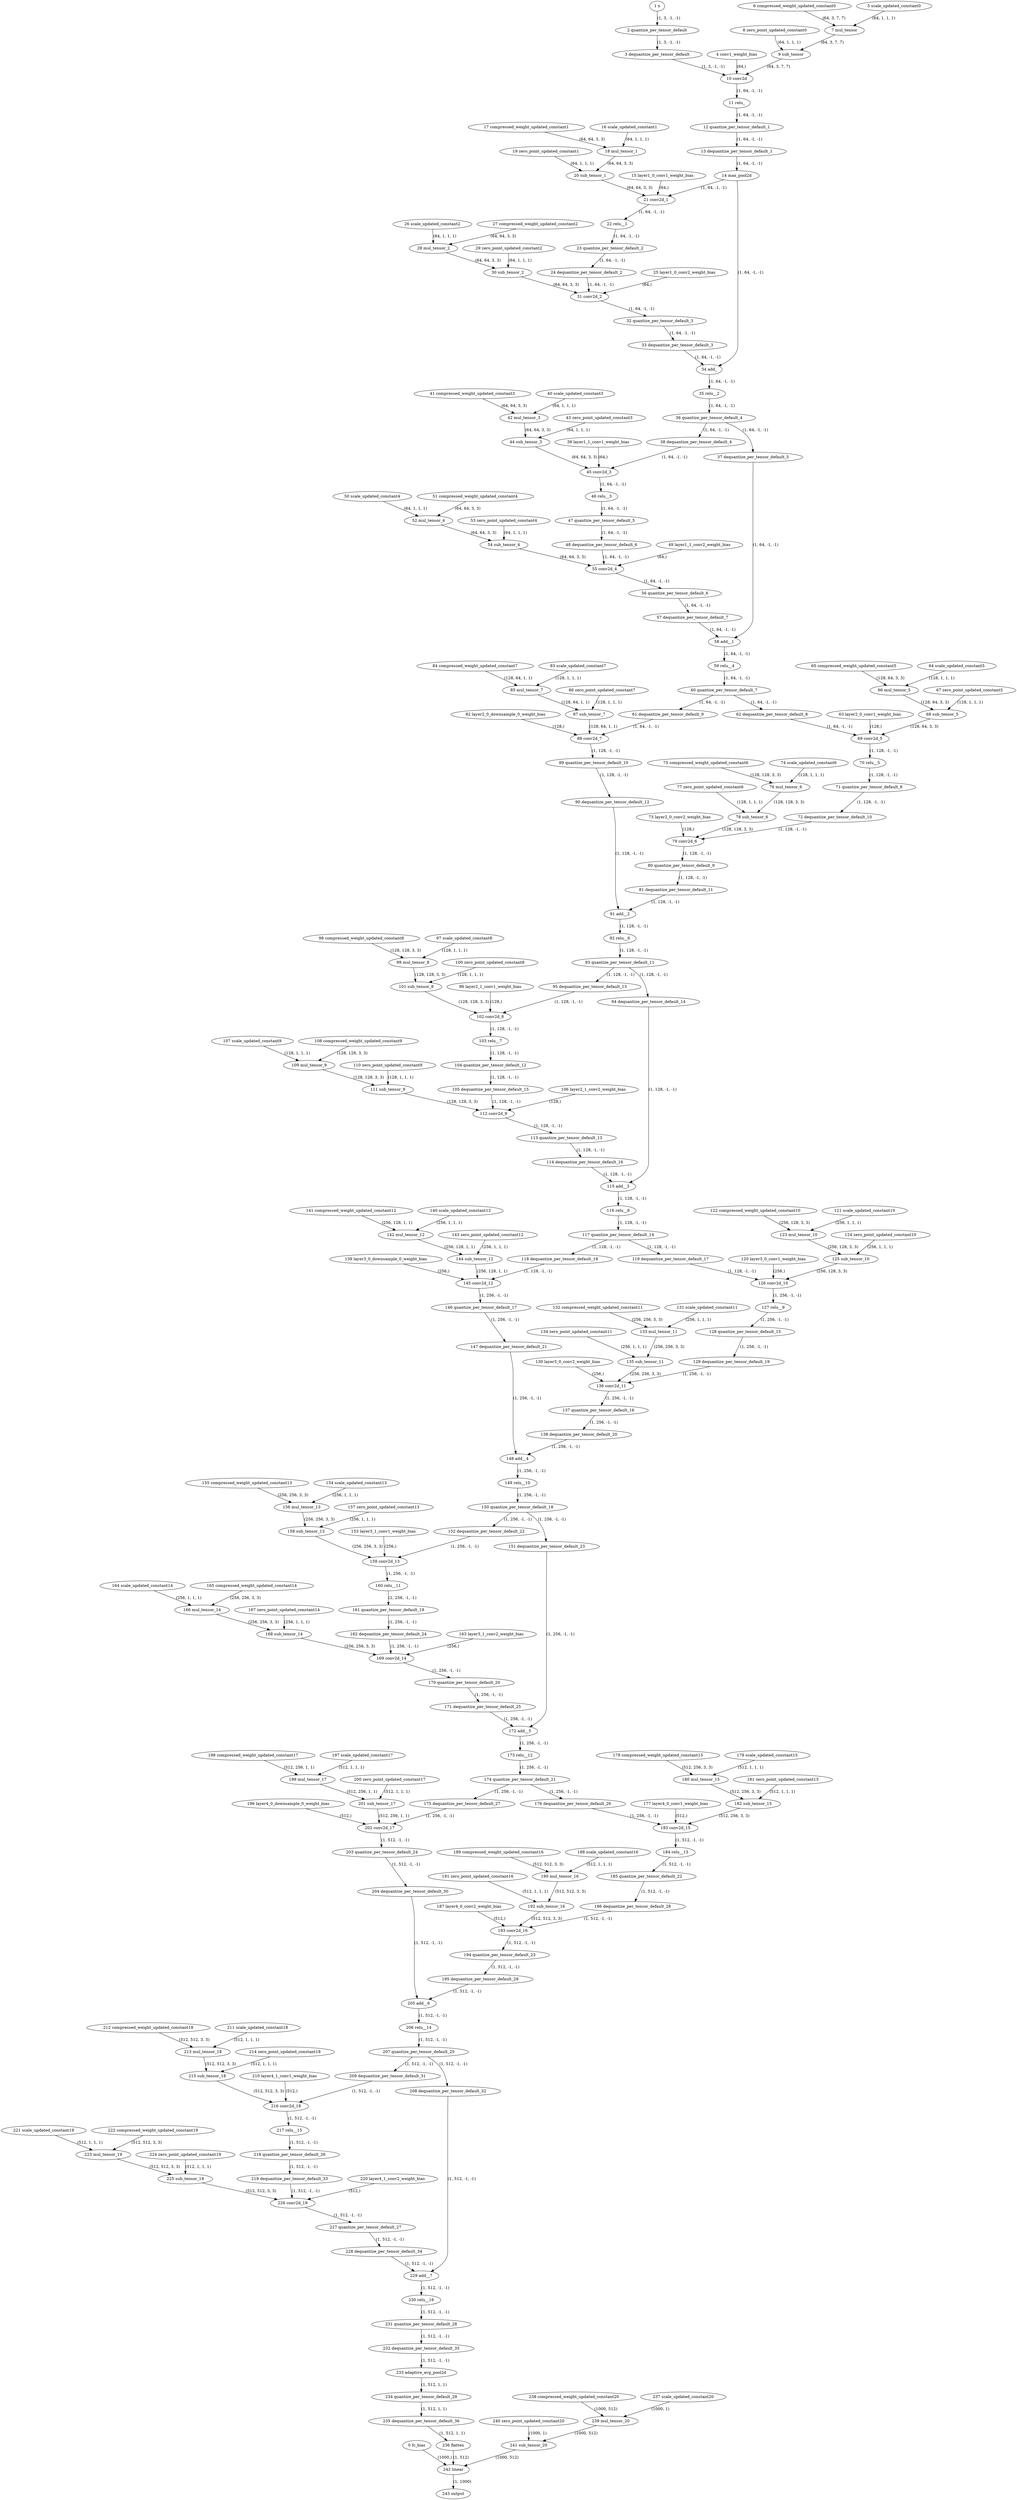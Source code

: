 strict digraph  {
"0 fc_bias" [id=0, type=get_attr];
"1 x" [id=1, type=input];
"2 quantize_per_tensor_default" [id=2, type=quantize_per_tensor];
"3 dequantize_per_tensor_default" [id=3, type=dequantize_per_tensor];
"4 conv1_weight_bias" [id=4, type=get_attr];
"5 scale_updated_constant0" [id=5, type=get_attr];
"6 compressed_weight_updated_constant0" [id=6, type=get_attr];
"7 mul_tensor" [id=7, type=mul];
"8 zero_point_updated_constant0" [id=8, type=get_attr];
"9 sub_tensor" [id=9, type=sub];
"10 conv2d" [id=10, type=conv2d];
"11 relu_" [id=11, type=relu_];
"12 quantize_per_tensor_default_1" [id=12, type=quantize_per_tensor];
"13 dequantize_per_tensor_default_1" [id=13, type=dequantize_per_tensor];
"14 max_pool2d" [id=14, type=max_pool2d];
"15 layer1_0_conv1_weight_bias" [id=15, type=get_attr];
"16 scale_updated_constant1" [id=16, type=get_attr];
"17 compressed_weight_updated_constant1" [id=17, type=get_attr];
"18 mul_tensor_1" [id=18, type=mul];
"19 zero_point_updated_constant1" [id=19, type=get_attr];
"20 sub_tensor_1" [id=20, type=sub];
"21 conv2d_1" [id=21, type=conv2d];
"22 relu__1" [id=22, type=relu_];
"23 quantize_per_tensor_default_2" [id=23, type=quantize_per_tensor];
"24 dequantize_per_tensor_default_2" [id=24, type=dequantize_per_tensor];
"25 layer1_0_conv2_weight_bias" [id=25, type=get_attr];
"26 scale_updated_constant2" [id=26, type=get_attr];
"27 compressed_weight_updated_constant2" [id=27, type=get_attr];
"28 mul_tensor_2" [id=28, type=mul];
"29 zero_point_updated_constant2" [id=29, type=get_attr];
"30 sub_tensor_2" [id=30, type=sub];
"31 conv2d_2" [id=31, type=conv2d];
"32 quantize_per_tensor_default_3" [id=32, type=quantize_per_tensor];
"33 dequantize_per_tensor_default_3" [id=33, type=dequantize_per_tensor];
"34 add_" [id=34, type=add_];
"35 relu__2" [id=35, type=relu_];
"36 quantize_per_tensor_default_4" [id=36, type=quantize_per_tensor];
"37 dequantize_per_tensor_default_5" [id=37, type=dequantize_per_tensor];
"38 dequantize_per_tensor_default_4" [id=38, type=dequantize_per_tensor];
"39 layer1_1_conv1_weight_bias" [id=39, type=get_attr];
"40 scale_updated_constant3" [id=40, type=get_attr];
"41 compressed_weight_updated_constant3" [id=41, type=get_attr];
"42 mul_tensor_3" [id=42, type=mul];
"43 zero_point_updated_constant3" [id=43, type=get_attr];
"44 sub_tensor_3" [id=44, type=sub];
"45 conv2d_3" [id=45, type=conv2d];
"46 relu__3" [id=46, type=relu_];
"47 quantize_per_tensor_default_5" [id=47, type=quantize_per_tensor];
"48 dequantize_per_tensor_default_6" [id=48, type=dequantize_per_tensor];
"49 layer1_1_conv2_weight_bias" [id=49, type=get_attr];
"50 scale_updated_constant4" [id=50, type=get_attr];
"51 compressed_weight_updated_constant4" [id=51, type=get_attr];
"52 mul_tensor_4" [id=52, type=mul];
"53 zero_point_updated_constant4" [id=53, type=get_attr];
"54 sub_tensor_4" [id=54, type=sub];
"55 conv2d_4" [id=55, type=conv2d];
"56 quantize_per_tensor_default_6" [id=56, type=quantize_per_tensor];
"57 dequantize_per_tensor_default_7" [id=57, type=dequantize_per_tensor];
"58 add__1" [id=58, type=add_];
"59 relu__4" [id=59, type=relu_];
"60 quantize_per_tensor_default_7" [id=60, type=quantize_per_tensor];
"61 dequantize_per_tensor_default_9" [id=61, type=dequantize_per_tensor];
"62 dequantize_per_tensor_default_8" [id=62, type=dequantize_per_tensor];
"63 layer2_0_conv1_weight_bias" [id=63, type=get_attr];
"64 scale_updated_constant5" [id=64, type=get_attr];
"65 compressed_weight_updated_constant5" [id=65, type=get_attr];
"66 mul_tensor_5" [id=66, type=mul];
"67 zero_point_updated_constant5" [id=67, type=get_attr];
"68 sub_tensor_5" [id=68, type=sub];
"69 conv2d_5" [id=69, type=conv2d];
"70 relu__5" [id=70, type=relu_];
"71 quantize_per_tensor_default_8" [id=71, type=quantize_per_tensor];
"72 dequantize_per_tensor_default_10" [id=72, type=dequantize_per_tensor];
"73 layer2_0_conv2_weight_bias" [id=73, type=get_attr];
"74 scale_updated_constant6" [id=74, type=get_attr];
"75 compressed_weight_updated_constant6" [id=75, type=get_attr];
"76 mul_tensor_6" [id=76, type=mul];
"77 zero_point_updated_constant6" [id=77, type=get_attr];
"78 sub_tensor_6" [id=78, type=sub];
"79 conv2d_6" [id=79, type=conv2d];
"80 quantize_per_tensor_default_9" [id=80, type=quantize_per_tensor];
"81 dequantize_per_tensor_default_11" [id=81, type=dequantize_per_tensor];
"82 layer2_0_downsample_0_weight_bias" [id=82, type=get_attr];
"83 scale_updated_constant7" [id=83, type=get_attr];
"84 compressed_weight_updated_constant7" [id=84, type=get_attr];
"85 mul_tensor_7" [id=85, type=mul];
"86 zero_point_updated_constant7" [id=86, type=get_attr];
"87 sub_tensor_7" [id=87, type=sub];
"88 conv2d_7" [id=88, type=conv2d];
"89 quantize_per_tensor_default_10" [id=89, type=quantize_per_tensor];
"90 dequantize_per_tensor_default_12" [id=90, type=dequantize_per_tensor];
"91 add__2" [id=91, type=add_];
"92 relu__6" [id=92, type=relu_];
"93 quantize_per_tensor_default_11" [id=93, type=quantize_per_tensor];
"94 dequantize_per_tensor_default_14" [id=94, type=dequantize_per_tensor];
"95 dequantize_per_tensor_default_13" [id=95, type=dequantize_per_tensor];
"96 layer2_1_conv1_weight_bias" [id=96, type=get_attr];
"97 scale_updated_constant8" [id=97, type=get_attr];
"98 compressed_weight_updated_constant8" [id=98, type=get_attr];
"99 mul_tensor_8" [id=99, type=mul];
"100 zero_point_updated_constant8" [id=100, type=get_attr];
"101 sub_tensor_8" [id=101, type=sub];
"102 conv2d_8" [id=102, type=conv2d];
"103 relu__7" [id=103, type=relu_];
"104 quantize_per_tensor_default_12" [id=104, type=quantize_per_tensor];
"105 dequantize_per_tensor_default_15" [id=105, type=dequantize_per_tensor];
"106 layer2_1_conv2_weight_bias" [id=106, type=get_attr];
"107 scale_updated_constant9" [id=107, type=get_attr];
"108 compressed_weight_updated_constant9" [id=108, type=get_attr];
"109 mul_tensor_9" [id=109, type=mul];
"110 zero_point_updated_constant9" [id=110, type=get_attr];
"111 sub_tensor_9" [id=111, type=sub];
"112 conv2d_9" [id=112, type=conv2d];
"113 quantize_per_tensor_default_13" [id=113, type=quantize_per_tensor];
"114 dequantize_per_tensor_default_16" [id=114, type=dequantize_per_tensor];
"115 add__3" [id=115, type=add_];
"116 relu__8" [id=116, type=relu_];
"117 quantize_per_tensor_default_14" [id=117, type=quantize_per_tensor];
"118 dequantize_per_tensor_default_18" [id=118, type=dequantize_per_tensor];
"119 dequantize_per_tensor_default_17" [id=119, type=dequantize_per_tensor];
"120 layer3_0_conv1_weight_bias" [id=120, type=get_attr];
"121 scale_updated_constant10" [id=121, type=get_attr];
"122 compressed_weight_updated_constant10" [id=122, type=get_attr];
"123 mul_tensor_10" [id=123, type=mul];
"124 zero_point_updated_constant10" [id=124, type=get_attr];
"125 sub_tensor_10" [id=125, type=sub];
"126 conv2d_10" [id=126, type=conv2d];
"127 relu__9" [id=127, type=relu_];
"128 quantize_per_tensor_default_15" [id=128, type=quantize_per_tensor];
"129 dequantize_per_tensor_default_19" [id=129, type=dequantize_per_tensor];
"130 layer3_0_conv2_weight_bias" [id=130, type=get_attr];
"131 scale_updated_constant11" [id=131, type=get_attr];
"132 compressed_weight_updated_constant11" [id=132, type=get_attr];
"133 mul_tensor_11" [id=133, type=mul];
"134 zero_point_updated_constant11" [id=134, type=get_attr];
"135 sub_tensor_11" [id=135, type=sub];
"136 conv2d_11" [id=136, type=conv2d];
"137 quantize_per_tensor_default_16" [id=137, type=quantize_per_tensor];
"138 dequantize_per_tensor_default_20" [id=138, type=dequantize_per_tensor];
"139 layer3_0_downsample_0_weight_bias" [id=139, type=get_attr];
"140 scale_updated_constant12" [id=140, type=get_attr];
"141 compressed_weight_updated_constant12" [id=141, type=get_attr];
"142 mul_tensor_12" [id=142, type=mul];
"143 zero_point_updated_constant12" [id=143, type=get_attr];
"144 sub_tensor_12" [id=144, type=sub];
"145 conv2d_12" [id=145, type=conv2d];
"146 quantize_per_tensor_default_17" [id=146, type=quantize_per_tensor];
"147 dequantize_per_tensor_default_21" [id=147, type=dequantize_per_tensor];
"148 add__4" [id=148, type=add_];
"149 relu__10" [id=149, type=relu_];
"150 quantize_per_tensor_default_18" [id=150, type=quantize_per_tensor];
"151 dequantize_per_tensor_default_23" [id=151, type=dequantize_per_tensor];
"152 dequantize_per_tensor_default_22" [id=152, type=dequantize_per_tensor];
"153 layer3_1_conv1_weight_bias" [id=153, type=get_attr];
"154 scale_updated_constant13" [id=154, type=get_attr];
"155 compressed_weight_updated_constant13" [id=155, type=get_attr];
"156 mul_tensor_13" [id=156, type=mul];
"157 zero_point_updated_constant13" [id=157, type=get_attr];
"158 sub_tensor_13" [id=158, type=sub];
"159 conv2d_13" [id=159, type=conv2d];
"160 relu__11" [id=160, type=relu_];
"161 quantize_per_tensor_default_19" [id=161, type=quantize_per_tensor];
"162 dequantize_per_tensor_default_24" [id=162, type=dequantize_per_tensor];
"163 layer3_1_conv2_weight_bias" [id=163, type=get_attr];
"164 scale_updated_constant14" [id=164, type=get_attr];
"165 compressed_weight_updated_constant14" [id=165, type=get_attr];
"166 mul_tensor_14" [id=166, type=mul];
"167 zero_point_updated_constant14" [id=167, type=get_attr];
"168 sub_tensor_14" [id=168, type=sub];
"169 conv2d_14" [id=169, type=conv2d];
"170 quantize_per_tensor_default_20" [id=170, type=quantize_per_tensor];
"171 dequantize_per_tensor_default_25" [id=171, type=dequantize_per_tensor];
"172 add__5" [id=172, type=add_];
"173 relu__12" [id=173, type=relu_];
"174 quantize_per_tensor_default_21" [id=174, type=quantize_per_tensor];
"175 dequantize_per_tensor_default_27" [id=175, type=dequantize_per_tensor];
"176 dequantize_per_tensor_default_26" [id=176, type=dequantize_per_tensor];
"177 layer4_0_conv1_weight_bias" [id=177, type=get_attr];
"178 scale_updated_constant15" [id=178, type=get_attr];
"179 compressed_weight_updated_constant15" [id=179, type=get_attr];
"180 mul_tensor_15" [id=180, type=mul];
"181 zero_point_updated_constant15" [id=181, type=get_attr];
"182 sub_tensor_15" [id=182, type=sub];
"183 conv2d_15" [id=183, type=conv2d];
"184 relu__13" [id=184, type=relu_];
"185 quantize_per_tensor_default_22" [id=185, type=quantize_per_tensor];
"186 dequantize_per_tensor_default_28" [id=186, type=dequantize_per_tensor];
"187 layer4_0_conv2_weight_bias" [id=187, type=get_attr];
"188 scale_updated_constant16" [id=188, type=get_attr];
"189 compressed_weight_updated_constant16" [id=189, type=get_attr];
"190 mul_tensor_16" [id=190, type=mul];
"191 zero_point_updated_constant16" [id=191, type=get_attr];
"192 sub_tensor_16" [id=192, type=sub];
"193 conv2d_16" [id=193, type=conv2d];
"194 quantize_per_tensor_default_23" [id=194, type=quantize_per_tensor];
"195 dequantize_per_tensor_default_29" [id=195, type=dequantize_per_tensor];
"196 layer4_0_downsample_0_weight_bias" [id=196, type=get_attr];
"197 scale_updated_constant17" [id=197, type=get_attr];
"198 compressed_weight_updated_constant17" [id=198, type=get_attr];
"199 mul_tensor_17" [id=199, type=mul];
"200 zero_point_updated_constant17" [id=200, type=get_attr];
"201 sub_tensor_17" [id=201, type=sub];
"202 conv2d_17" [id=202, type=conv2d];
"203 quantize_per_tensor_default_24" [id=203, type=quantize_per_tensor];
"204 dequantize_per_tensor_default_30" [id=204, type=dequantize_per_tensor];
"205 add__6" [id=205, type=add_];
"206 relu__14" [id=206, type=relu_];
"207 quantize_per_tensor_default_25" [id=207, type=quantize_per_tensor];
"208 dequantize_per_tensor_default_32" [id=208, type=dequantize_per_tensor];
"209 dequantize_per_tensor_default_31" [id=209, type=dequantize_per_tensor];
"210 layer4_1_conv1_weight_bias" [id=210, type=get_attr];
"211 scale_updated_constant18" [id=211, type=get_attr];
"212 compressed_weight_updated_constant18" [id=212, type=get_attr];
"213 mul_tensor_18" [id=213, type=mul];
"214 zero_point_updated_constant18" [id=214, type=get_attr];
"215 sub_tensor_18" [id=215, type=sub];
"216 conv2d_18" [id=216, type=conv2d];
"217 relu__15" [id=217, type=relu_];
"218 quantize_per_tensor_default_26" [id=218, type=quantize_per_tensor];
"219 dequantize_per_tensor_default_33" [id=219, type=dequantize_per_tensor];
"220 layer4_1_conv2_weight_bias" [id=220, type=get_attr];
"221 scale_updated_constant19" [id=221, type=get_attr];
"222 compressed_weight_updated_constant19" [id=222, type=get_attr];
"223 mul_tensor_19" [id=223, type=mul];
"224 zero_point_updated_constant19" [id=224, type=get_attr];
"225 sub_tensor_19" [id=225, type=sub];
"226 conv2d_19" [id=226, type=conv2d];
"227 quantize_per_tensor_default_27" [id=227, type=quantize_per_tensor];
"228 dequantize_per_tensor_default_34" [id=228, type=dequantize_per_tensor];
"229 add__7" [id=229, type=add_];
"230 relu__16" [id=230, type=relu_];
"231 quantize_per_tensor_default_28" [id=231, type=quantize_per_tensor];
"232 dequantize_per_tensor_default_35" [id=232, type=dequantize_per_tensor];
"233 adaptive_avg_pool2d" [id=233, type=adaptive_avg_pool2d];
"234 quantize_per_tensor_default_29" [id=234, type=quantize_per_tensor];
"235 dequantize_per_tensor_default_36" [id=235, type=dequantize_per_tensor];
"236 flatten" [id=236, type=flatten];
"237 scale_updated_constant20" [id=237, type=get_attr];
"238 compressed_weight_updated_constant20" [id=238, type=get_attr];
"239 mul_tensor_20" [id=239, type=mul];
"240 zero_point_updated_constant20" [id=240, type=get_attr];
"241 sub_tensor_20" [id=241, type=sub];
"242 linear" [id=242, type=linear];
"243 output" [id=243, type=output];
"0 fc_bias" -> "242 linear"  [label="(1000,)", style=solid];
"1 x" -> "2 quantize_per_tensor_default"  [label="(1, 3, -1, -1)", style=solid];
"2 quantize_per_tensor_default" -> "3 dequantize_per_tensor_default"  [label="(1, 3, -1, -1)", style=solid];
"3 dequantize_per_tensor_default" -> "10 conv2d"  [label="(1, 3, -1, -1)", style=solid];
"4 conv1_weight_bias" -> "10 conv2d"  [label="(64,)", style=solid];
"5 scale_updated_constant0" -> "7 mul_tensor"  [label="(64, 1, 1, 1)", style=solid];
"6 compressed_weight_updated_constant0" -> "7 mul_tensor"  [label="(64, 3, 7, 7)", style=solid];
"7 mul_tensor" -> "9 sub_tensor"  [label="(64, 3, 7, 7)", style=solid];
"8 zero_point_updated_constant0" -> "9 sub_tensor"  [label="(64, 1, 1, 1)", style=solid];
"9 sub_tensor" -> "10 conv2d"  [label="(64, 3, 7, 7)", style=solid];
"10 conv2d" -> "11 relu_"  [label="(1, 64, -1, -1)", style=solid];
"11 relu_" -> "12 quantize_per_tensor_default_1"  [label="(1, 64, -1, -1)", style=solid];
"12 quantize_per_tensor_default_1" -> "13 dequantize_per_tensor_default_1"  [label="(1, 64, -1, -1)", style=solid];
"13 dequantize_per_tensor_default_1" -> "14 max_pool2d"  [label="(1, 64, -1, -1)", style=solid];
"14 max_pool2d" -> "21 conv2d_1"  [label="(1, 64, -1, -1)", style=solid];
"14 max_pool2d" -> "34 add_"  [label="(1, 64, -1, -1)", style=solid];
"15 layer1_0_conv1_weight_bias" -> "21 conv2d_1"  [label="(64,)", style=solid];
"16 scale_updated_constant1" -> "18 mul_tensor_1"  [label="(64, 1, 1, 1)", style=solid];
"17 compressed_weight_updated_constant1" -> "18 mul_tensor_1"  [label="(64, 64, 3, 3)", style=solid];
"18 mul_tensor_1" -> "20 sub_tensor_1"  [label="(64, 64, 3, 3)", style=solid];
"19 zero_point_updated_constant1" -> "20 sub_tensor_1"  [label="(64, 1, 1, 1)", style=solid];
"20 sub_tensor_1" -> "21 conv2d_1"  [label="(64, 64, 3, 3)", style=solid];
"21 conv2d_1" -> "22 relu__1"  [label="(1, 64, -1, -1)", style=solid];
"22 relu__1" -> "23 quantize_per_tensor_default_2"  [label="(1, 64, -1, -1)", style=solid];
"23 quantize_per_tensor_default_2" -> "24 dequantize_per_tensor_default_2"  [label="(1, 64, -1, -1)", style=solid];
"24 dequantize_per_tensor_default_2" -> "31 conv2d_2"  [label="(1, 64, -1, -1)", style=solid];
"25 layer1_0_conv2_weight_bias" -> "31 conv2d_2"  [label="(64,)", style=solid];
"26 scale_updated_constant2" -> "28 mul_tensor_2"  [label="(64, 1, 1, 1)", style=solid];
"27 compressed_weight_updated_constant2" -> "28 mul_tensor_2"  [label="(64, 64, 3, 3)", style=solid];
"28 mul_tensor_2" -> "30 sub_tensor_2"  [label="(64, 64, 3, 3)", style=solid];
"29 zero_point_updated_constant2" -> "30 sub_tensor_2"  [label="(64, 1, 1, 1)", style=solid];
"30 sub_tensor_2" -> "31 conv2d_2"  [label="(64, 64, 3, 3)", style=solid];
"31 conv2d_2" -> "32 quantize_per_tensor_default_3"  [label="(1, 64, -1, -1)", style=solid];
"32 quantize_per_tensor_default_3" -> "33 dequantize_per_tensor_default_3"  [label="(1, 64, -1, -1)", style=solid];
"33 dequantize_per_tensor_default_3" -> "34 add_"  [label="(1, 64, -1, -1)", style=solid];
"34 add_" -> "35 relu__2"  [label="(1, 64, -1, -1)", style=solid];
"35 relu__2" -> "36 quantize_per_tensor_default_4"  [label="(1, 64, -1, -1)", style=solid];
"36 quantize_per_tensor_default_4" -> "37 dequantize_per_tensor_default_5"  [label="(1, 64, -1, -1)", style=solid];
"36 quantize_per_tensor_default_4" -> "38 dequantize_per_tensor_default_4"  [label="(1, 64, -1, -1)", style=solid];
"37 dequantize_per_tensor_default_5" -> "58 add__1"  [label="(1, 64, -1, -1)", style=solid];
"38 dequantize_per_tensor_default_4" -> "45 conv2d_3"  [label="(1, 64, -1, -1)", style=solid];
"39 layer1_1_conv1_weight_bias" -> "45 conv2d_3"  [label="(64,)", style=solid];
"40 scale_updated_constant3" -> "42 mul_tensor_3"  [label="(64, 1, 1, 1)", style=solid];
"41 compressed_weight_updated_constant3" -> "42 mul_tensor_3"  [label="(64, 64, 3, 3)", style=solid];
"42 mul_tensor_3" -> "44 sub_tensor_3"  [label="(64, 64, 3, 3)", style=solid];
"43 zero_point_updated_constant3" -> "44 sub_tensor_3"  [label="(64, 1, 1, 1)", style=solid];
"44 sub_tensor_3" -> "45 conv2d_3"  [label="(64, 64, 3, 3)", style=solid];
"45 conv2d_3" -> "46 relu__3"  [label="(1, 64, -1, -1)", style=solid];
"46 relu__3" -> "47 quantize_per_tensor_default_5"  [label="(1, 64, -1, -1)", style=solid];
"47 quantize_per_tensor_default_5" -> "48 dequantize_per_tensor_default_6"  [label="(1, 64, -1, -1)", style=solid];
"48 dequantize_per_tensor_default_6" -> "55 conv2d_4"  [label="(1, 64, -1, -1)", style=solid];
"49 layer1_1_conv2_weight_bias" -> "55 conv2d_4"  [label="(64,)", style=solid];
"50 scale_updated_constant4" -> "52 mul_tensor_4"  [label="(64, 1, 1, 1)", style=solid];
"51 compressed_weight_updated_constant4" -> "52 mul_tensor_4"  [label="(64, 64, 3, 3)", style=solid];
"52 mul_tensor_4" -> "54 sub_tensor_4"  [label="(64, 64, 3, 3)", style=solid];
"53 zero_point_updated_constant4" -> "54 sub_tensor_4"  [label="(64, 1, 1, 1)", style=solid];
"54 sub_tensor_4" -> "55 conv2d_4"  [label="(64, 64, 3, 3)", style=solid];
"55 conv2d_4" -> "56 quantize_per_tensor_default_6"  [label="(1, 64, -1, -1)", style=solid];
"56 quantize_per_tensor_default_6" -> "57 dequantize_per_tensor_default_7"  [label="(1, 64, -1, -1)", style=solid];
"57 dequantize_per_tensor_default_7" -> "58 add__1"  [label="(1, 64, -1, -1)", style=solid];
"58 add__1" -> "59 relu__4"  [label="(1, 64, -1, -1)", style=solid];
"59 relu__4" -> "60 quantize_per_tensor_default_7"  [label="(1, 64, -1, -1)", style=solid];
"60 quantize_per_tensor_default_7" -> "61 dequantize_per_tensor_default_9"  [label="(1, 64, -1, -1)", style=solid];
"60 quantize_per_tensor_default_7" -> "62 dequantize_per_tensor_default_8"  [label="(1, 64, -1, -1)", style=solid];
"61 dequantize_per_tensor_default_9" -> "88 conv2d_7"  [label="(1, 64, -1, -1)", style=solid];
"62 dequantize_per_tensor_default_8" -> "69 conv2d_5"  [label="(1, 64, -1, -1)", style=solid];
"63 layer2_0_conv1_weight_bias" -> "69 conv2d_5"  [label="(128,)", style=solid];
"64 scale_updated_constant5" -> "66 mul_tensor_5"  [label="(128, 1, 1, 1)", style=solid];
"65 compressed_weight_updated_constant5" -> "66 mul_tensor_5"  [label="(128, 64, 3, 3)", style=solid];
"66 mul_tensor_5" -> "68 sub_tensor_5"  [label="(128, 64, 3, 3)", style=solid];
"67 zero_point_updated_constant5" -> "68 sub_tensor_5"  [label="(128, 1, 1, 1)", style=solid];
"68 sub_tensor_5" -> "69 conv2d_5"  [label="(128, 64, 3, 3)", style=solid];
"69 conv2d_5" -> "70 relu__5"  [label="(1, 128, -1, -1)", style=solid];
"70 relu__5" -> "71 quantize_per_tensor_default_8"  [label="(1, 128, -1, -1)", style=solid];
"71 quantize_per_tensor_default_8" -> "72 dequantize_per_tensor_default_10"  [label="(1, 128, -1, -1)", style=solid];
"72 dequantize_per_tensor_default_10" -> "79 conv2d_6"  [label="(1, 128, -1, -1)", style=solid];
"73 layer2_0_conv2_weight_bias" -> "79 conv2d_6"  [label="(128,)", style=solid];
"74 scale_updated_constant6" -> "76 mul_tensor_6"  [label="(128, 1, 1, 1)", style=solid];
"75 compressed_weight_updated_constant6" -> "76 mul_tensor_6"  [label="(128, 128, 3, 3)", style=solid];
"76 mul_tensor_6" -> "78 sub_tensor_6"  [label="(128, 128, 3, 3)", style=solid];
"77 zero_point_updated_constant6" -> "78 sub_tensor_6"  [label="(128, 1, 1, 1)", style=solid];
"78 sub_tensor_6" -> "79 conv2d_6"  [label="(128, 128, 3, 3)", style=solid];
"79 conv2d_6" -> "80 quantize_per_tensor_default_9"  [label="(1, 128, -1, -1)", style=solid];
"80 quantize_per_tensor_default_9" -> "81 dequantize_per_tensor_default_11"  [label="(1, 128, -1, -1)", style=solid];
"81 dequantize_per_tensor_default_11" -> "91 add__2"  [label="(1, 128, -1, -1)", style=solid];
"82 layer2_0_downsample_0_weight_bias" -> "88 conv2d_7"  [label="(128,)", style=solid];
"83 scale_updated_constant7" -> "85 mul_tensor_7"  [label="(128, 1, 1, 1)", style=solid];
"84 compressed_weight_updated_constant7" -> "85 mul_tensor_7"  [label="(128, 64, 1, 1)", style=solid];
"85 mul_tensor_7" -> "87 sub_tensor_7"  [label="(128, 64, 1, 1)", style=solid];
"86 zero_point_updated_constant7" -> "87 sub_tensor_7"  [label="(128, 1, 1, 1)", style=solid];
"87 sub_tensor_7" -> "88 conv2d_7"  [label="(128, 64, 1, 1)", style=solid];
"88 conv2d_7" -> "89 quantize_per_tensor_default_10"  [label="(1, 128, -1, -1)", style=solid];
"89 quantize_per_tensor_default_10" -> "90 dequantize_per_tensor_default_12"  [label="(1, 128, -1, -1)", style=solid];
"90 dequantize_per_tensor_default_12" -> "91 add__2"  [label="(1, 128, -1, -1)", style=solid];
"91 add__2" -> "92 relu__6"  [label="(1, 128, -1, -1)", style=solid];
"92 relu__6" -> "93 quantize_per_tensor_default_11"  [label="(1, 128, -1, -1)", style=solid];
"93 quantize_per_tensor_default_11" -> "94 dequantize_per_tensor_default_14"  [label="(1, 128, -1, -1)", style=solid];
"93 quantize_per_tensor_default_11" -> "95 dequantize_per_tensor_default_13"  [label="(1, 128, -1, -1)", style=solid];
"94 dequantize_per_tensor_default_14" -> "115 add__3"  [label="(1, 128, -1, -1)", style=solid];
"95 dequantize_per_tensor_default_13" -> "102 conv2d_8"  [label="(1, 128, -1, -1)", style=solid];
"96 layer2_1_conv1_weight_bias" -> "102 conv2d_8"  [label="(128,)", style=solid];
"97 scale_updated_constant8" -> "99 mul_tensor_8"  [label="(128, 1, 1, 1)", style=solid];
"98 compressed_weight_updated_constant8" -> "99 mul_tensor_8"  [label="(128, 128, 3, 3)", style=solid];
"99 mul_tensor_8" -> "101 sub_tensor_8"  [label="(128, 128, 3, 3)", style=solid];
"100 zero_point_updated_constant8" -> "101 sub_tensor_8"  [label="(128, 1, 1, 1)", style=solid];
"101 sub_tensor_8" -> "102 conv2d_8"  [label="(128, 128, 3, 3)", style=solid];
"102 conv2d_8" -> "103 relu__7"  [label="(1, 128, -1, -1)", style=solid];
"103 relu__7" -> "104 quantize_per_tensor_default_12"  [label="(1, 128, -1, -1)", style=solid];
"104 quantize_per_tensor_default_12" -> "105 dequantize_per_tensor_default_15"  [label="(1, 128, -1, -1)", style=solid];
"105 dequantize_per_tensor_default_15" -> "112 conv2d_9"  [label="(1, 128, -1, -1)", style=solid];
"106 layer2_1_conv2_weight_bias" -> "112 conv2d_9"  [label="(128,)", style=solid];
"107 scale_updated_constant9" -> "109 mul_tensor_9"  [label="(128, 1, 1, 1)", style=solid];
"108 compressed_weight_updated_constant9" -> "109 mul_tensor_9"  [label="(128, 128, 3, 3)", style=solid];
"109 mul_tensor_9" -> "111 sub_tensor_9"  [label="(128, 128, 3, 3)", style=solid];
"110 zero_point_updated_constant9" -> "111 sub_tensor_9"  [label="(128, 1, 1, 1)", style=solid];
"111 sub_tensor_9" -> "112 conv2d_9"  [label="(128, 128, 3, 3)", style=solid];
"112 conv2d_9" -> "113 quantize_per_tensor_default_13"  [label="(1, 128, -1, -1)", style=solid];
"113 quantize_per_tensor_default_13" -> "114 dequantize_per_tensor_default_16"  [label="(1, 128, -1, -1)", style=solid];
"114 dequantize_per_tensor_default_16" -> "115 add__3"  [label="(1, 128, -1, -1)", style=solid];
"115 add__3" -> "116 relu__8"  [label="(1, 128, -1, -1)", style=solid];
"116 relu__8" -> "117 quantize_per_tensor_default_14"  [label="(1, 128, -1, -1)", style=solid];
"117 quantize_per_tensor_default_14" -> "118 dequantize_per_tensor_default_18"  [label="(1, 128, -1, -1)", style=solid];
"117 quantize_per_tensor_default_14" -> "119 dequantize_per_tensor_default_17"  [label="(1, 128, -1, -1)", style=solid];
"118 dequantize_per_tensor_default_18" -> "145 conv2d_12"  [label="(1, 128, -1, -1)", style=solid];
"119 dequantize_per_tensor_default_17" -> "126 conv2d_10"  [label="(1, 128, -1, -1)", style=solid];
"120 layer3_0_conv1_weight_bias" -> "126 conv2d_10"  [label="(256,)", style=solid];
"121 scale_updated_constant10" -> "123 mul_tensor_10"  [label="(256, 1, 1, 1)", style=solid];
"122 compressed_weight_updated_constant10" -> "123 mul_tensor_10"  [label="(256, 128, 3, 3)", style=solid];
"123 mul_tensor_10" -> "125 sub_tensor_10"  [label="(256, 128, 3, 3)", style=solid];
"124 zero_point_updated_constant10" -> "125 sub_tensor_10"  [label="(256, 1, 1, 1)", style=solid];
"125 sub_tensor_10" -> "126 conv2d_10"  [label="(256, 128, 3, 3)", style=solid];
"126 conv2d_10" -> "127 relu__9"  [label="(1, 256, -1, -1)", style=solid];
"127 relu__9" -> "128 quantize_per_tensor_default_15"  [label="(1, 256, -1, -1)", style=solid];
"128 quantize_per_tensor_default_15" -> "129 dequantize_per_tensor_default_19"  [label="(1, 256, -1, -1)", style=solid];
"129 dequantize_per_tensor_default_19" -> "136 conv2d_11"  [label="(1, 256, -1, -1)", style=solid];
"130 layer3_0_conv2_weight_bias" -> "136 conv2d_11"  [label="(256,)", style=solid];
"131 scale_updated_constant11" -> "133 mul_tensor_11"  [label="(256, 1, 1, 1)", style=solid];
"132 compressed_weight_updated_constant11" -> "133 mul_tensor_11"  [label="(256, 256, 3, 3)", style=solid];
"133 mul_tensor_11" -> "135 sub_tensor_11"  [label="(256, 256, 3, 3)", style=solid];
"134 zero_point_updated_constant11" -> "135 sub_tensor_11"  [label="(256, 1, 1, 1)", style=solid];
"135 sub_tensor_11" -> "136 conv2d_11"  [label="(256, 256, 3, 3)", style=solid];
"136 conv2d_11" -> "137 quantize_per_tensor_default_16"  [label="(1, 256, -1, -1)", style=solid];
"137 quantize_per_tensor_default_16" -> "138 dequantize_per_tensor_default_20"  [label="(1, 256, -1, -1)", style=solid];
"138 dequantize_per_tensor_default_20" -> "148 add__4"  [label="(1, 256, -1, -1)", style=solid];
"139 layer3_0_downsample_0_weight_bias" -> "145 conv2d_12"  [label="(256,)", style=solid];
"140 scale_updated_constant12" -> "142 mul_tensor_12"  [label="(256, 1, 1, 1)", style=solid];
"141 compressed_weight_updated_constant12" -> "142 mul_tensor_12"  [label="(256, 128, 1, 1)", style=solid];
"142 mul_tensor_12" -> "144 sub_tensor_12"  [label="(256, 128, 1, 1)", style=solid];
"143 zero_point_updated_constant12" -> "144 sub_tensor_12"  [label="(256, 1, 1, 1)", style=solid];
"144 sub_tensor_12" -> "145 conv2d_12"  [label="(256, 128, 1, 1)", style=solid];
"145 conv2d_12" -> "146 quantize_per_tensor_default_17"  [label="(1, 256, -1, -1)", style=solid];
"146 quantize_per_tensor_default_17" -> "147 dequantize_per_tensor_default_21"  [label="(1, 256, -1, -1)", style=solid];
"147 dequantize_per_tensor_default_21" -> "148 add__4"  [label="(1, 256, -1, -1)", style=solid];
"148 add__4" -> "149 relu__10"  [label="(1, 256, -1, -1)", style=solid];
"149 relu__10" -> "150 quantize_per_tensor_default_18"  [label="(1, 256, -1, -1)", style=solid];
"150 quantize_per_tensor_default_18" -> "151 dequantize_per_tensor_default_23"  [label="(1, 256, -1, -1)", style=solid];
"150 quantize_per_tensor_default_18" -> "152 dequantize_per_tensor_default_22"  [label="(1, 256, -1, -1)", style=solid];
"151 dequantize_per_tensor_default_23" -> "172 add__5"  [label="(1, 256, -1, -1)", style=solid];
"152 dequantize_per_tensor_default_22" -> "159 conv2d_13"  [label="(1, 256, -1, -1)", style=solid];
"153 layer3_1_conv1_weight_bias" -> "159 conv2d_13"  [label="(256,)", style=solid];
"154 scale_updated_constant13" -> "156 mul_tensor_13"  [label="(256, 1, 1, 1)", style=solid];
"155 compressed_weight_updated_constant13" -> "156 mul_tensor_13"  [label="(256, 256, 3, 3)", style=solid];
"156 mul_tensor_13" -> "158 sub_tensor_13"  [label="(256, 256, 3, 3)", style=solid];
"157 zero_point_updated_constant13" -> "158 sub_tensor_13"  [label="(256, 1, 1, 1)", style=solid];
"158 sub_tensor_13" -> "159 conv2d_13"  [label="(256, 256, 3, 3)", style=solid];
"159 conv2d_13" -> "160 relu__11"  [label="(1, 256, -1, -1)", style=solid];
"160 relu__11" -> "161 quantize_per_tensor_default_19"  [label="(1, 256, -1, -1)", style=solid];
"161 quantize_per_tensor_default_19" -> "162 dequantize_per_tensor_default_24"  [label="(1, 256, -1, -1)", style=solid];
"162 dequantize_per_tensor_default_24" -> "169 conv2d_14"  [label="(1, 256, -1, -1)", style=solid];
"163 layer3_1_conv2_weight_bias" -> "169 conv2d_14"  [label="(256,)", style=solid];
"164 scale_updated_constant14" -> "166 mul_tensor_14"  [label="(256, 1, 1, 1)", style=solid];
"165 compressed_weight_updated_constant14" -> "166 mul_tensor_14"  [label="(256, 256, 3, 3)", style=solid];
"166 mul_tensor_14" -> "168 sub_tensor_14"  [label="(256, 256, 3, 3)", style=solid];
"167 zero_point_updated_constant14" -> "168 sub_tensor_14"  [label="(256, 1, 1, 1)", style=solid];
"168 sub_tensor_14" -> "169 conv2d_14"  [label="(256, 256, 3, 3)", style=solid];
"169 conv2d_14" -> "170 quantize_per_tensor_default_20"  [label="(1, 256, -1, -1)", style=solid];
"170 quantize_per_tensor_default_20" -> "171 dequantize_per_tensor_default_25"  [label="(1, 256, -1, -1)", style=solid];
"171 dequantize_per_tensor_default_25" -> "172 add__5"  [label="(1, 256, -1, -1)", style=solid];
"172 add__5" -> "173 relu__12"  [label="(1, 256, -1, -1)", style=solid];
"173 relu__12" -> "174 quantize_per_tensor_default_21"  [label="(1, 256, -1, -1)", style=solid];
"174 quantize_per_tensor_default_21" -> "175 dequantize_per_tensor_default_27"  [label="(1, 256, -1, -1)", style=solid];
"174 quantize_per_tensor_default_21" -> "176 dequantize_per_tensor_default_26"  [label="(1, 256, -1, -1)", style=solid];
"175 dequantize_per_tensor_default_27" -> "202 conv2d_17"  [label="(1, 256, -1, -1)", style=solid];
"176 dequantize_per_tensor_default_26" -> "183 conv2d_15"  [label="(1, 256, -1, -1)", style=solid];
"177 layer4_0_conv1_weight_bias" -> "183 conv2d_15"  [label="(512,)", style=solid];
"178 scale_updated_constant15" -> "180 mul_tensor_15"  [label="(512, 1, 1, 1)", style=solid];
"179 compressed_weight_updated_constant15" -> "180 mul_tensor_15"  [label="(512, 256, 3, 3)", style=solid];
"180 mul_tensor_15" -> "182 sub_tensor_15"  [label="(512, 256, 3, 3)", style=solid];
"181 zero_point_updated_constant15" -> "182 sub_tensor_15"  [label="(512, 1, 1, 1)", style=solid];
"182 sub_tensor_15" -> "183 conv2d_15"  [label="(512, 256, 3, 3)", style=solid];
"183 conv2d_15" -> "184 relu__13"  [label="(1, 512, -1, -1)", style=solid];
"184 relu__13" -> "185 quantize_per_tensor_default_22"  [label="(1, 512, -1, -1)", style=solid];
"185 quantize_per_tensor_default_22" -> "186 dequantize_per_tensor_default_28"  [label="(1, 512, -1, -1)", style=solid];
"186 dequantize_per_tensor_default_28" -> "193 conv2d_16"  [label="(1, 512, -1, -1)", style=solid];
"187 layer4_0_conv2_weight_bias" -> "193 conv2d_16"  [label="(512,)", style=solid];
"188 scale_updated_constant16" -> "190 mul_tensor_16"  [label="(512, 1, 1, 1)", style=solid];
"189 compressed_weight_updated_constant16" -> "190 mul_tensor_16"  [label="(512, 512, 3, 3)", style=solid];
"190 mul_tensor_16" -> "192 sub_tensor_16"  [label="(512, 512, 3, 3)", style=solid];
"191 zero_point_updated_constant16" -> "192 sub_tensor_16"  [label="(512, 1, 1, 1)", style=solid];
"192 sub_tensor_16" -> "193 conv2d_16"  [label="(512, 512, 3, 3)", style=solid];
"193 conv2d_16" -> "194 quantize_per_tensor_default_23"  [label="(1, 512, -1, -1)", style=solid];
"194 quantize_per_tensor_default_23" -> "195 dequantize_per_tensor_default_29"  [label="(1, 512, -1, -1)", style=solid];
"195 dequantize_per_tensor_default_29" -> "205 add__6"  [label="(1, 512, -1, -1)", style=solid];
"196 layer4_0_downsample_0_weight_bias" -> "202 conv2d_17"  [label="(512,)", style=solid];
"197 scale_updated_constant17" -> "199 mul_tensor_17"  [label="(512, 1, 1, 1)", style=solid];
"198 compressed_weight_updated_constant17" -> "199 mul_tensor_17"  [label="(512, 256, 1, 1)", style=solid];
"199 mul_tensor_17" -> "201 sub_tensor_17"  [label="(512, 256, 1, 1)", style=solid];
"200 zero_point_updated_constant17" -> "201 sub_tensor_17"  [label="(512, 1, 1, 1)", style=solid];
"201 sub_tensor_17" -> "202 conv2d_17"  [label="(512, 256, 1, 1)", style=solid];
"202 conv2d_17" -> "203 quantize_per_tensor_default_24"  [label="(1, 512, -1, -1)", style=solid];
"203 quantize_per_tensor_default_24" -> "204 dequantize_per_tensor_default_30"  [label="(1, 512, -1, -1)", style=solid];
"204 dequantize_per_tensor_default_30" -> "205 add__6"  [label="(1, 512, -1, -1)", style=solid];
"205 add__6" -> "206 relu__14"  [label="(1, 512, -1, -1)", style=solid];
"206 relu__14" -> "207 quantize_per_tensor_default_25"  [label="(1, 512, -1, -1)", style=solid];
"207 quantize_per_tensor_default_25" -> "208 dequantize_per_tensor_default_32"  [label="(1, 512, -1, -1)", style=solid];
"207 quantize_per_tensor_default_25" -> "209 dequantize_per_tensor_default_31"  [label="(1, 512, -1, -1)", style=solid];
"208 dequantize_per_tensor_default_32" -> "229 add__7"  [label="(1, 512, -1, -1)", style=solid];
"209 dequantize_per_tensor_default_31" -> "216 conv2d_18"  [label="(1, 512, -1, -1)", style=solid];
"210 layer4_1_conv1_weight_bias" -> "216 conv2d_18"  [label="(512,)", style=solid];
"211 scale_updated_constant18" -> "213 mul_tensor_18"  [label="(512, 1, 1, 1)", style=solid];
"212 compressed_weight_updated_constant18" -> "213 mul_tensor_18"  [label="(512, 512, 3, 3)", style=solid];
"213 mul_tensor_18" -> "215 sub_tensor_18"  [label="(512, 512, 3, 3)", style=solid];
"214 zero_point_updated_constant18" -> "215 sub_tensor_18"  [label="(512, 1, 1, 1)", style=solid];
"215 sub_tensor_18" -> "216 conv2d_18"  [label="(512, 512, 3, 3)", style=solid];
"216 conv2d_18" -> "217 relu__15"  [label="(1, 512, -1, -1)", style=solid];
"217 relu__15" -> "218 quantize_per_tensor_default_26"  [label="(1, 512, -1, -1)", style=solid];
"218 quantize_per_tensor_default_26" -> "219 dequantize_per_tensor_default_33"  [label="(1, 512, -1, -1)", style=solid];
"219 dequantize_per_tensor_default_33" -> "226 conv2d_19"  [label="(1, 512, -1, -1)", style=solid];
"220 layer4_1_conv2_weight_bias" -> "226 conv2d_19"  [label="(512,)", style=solid];
"221 scale_updated_constant19" -> "223 mul_tensor_19"  [label="(512, 1, 1, 1)", style=solid];
"222 compressed_weight_updated_constant19" -> "223 mul_tensor_19"  [label="(512, 512, 3, 3)", style=solid];
"223 mul_tensor_19" -> "225 sub_tensor_19"  [label="(512, 512, 3, 3)", style=solid];
"224 zero_point_updated_constant19" -> "225 sub_tensor_19"  [label="(512, 1, 1, 1)", style=solid];
"225 sub_tensor_19" -> "226 conv2d_19"  [label="(512, 512, 3, 3)", style=solid];
"226 conv2d_19" -> "227 quantize_per_tensor_default_27"  [label="(1, 512, -1, -1)", style=solid];
"227 quantize_per_tensor_default_27" -> "228 dequantize_per_tensor_default_34"  [label="(1, 512, -1, -1)", style=solid];
"228 dequantize_per_tensor_default_34" -> "229 add__7"  [label="(1, 512, -1, -1)", style=solid];
"229 add__7" -> "230 relu__16"  [label="(1, 512, -1, -1)", style=solid];
"230 relu__16" -> "231 quantize_per_tensor_default_28"  [label="(1, 512, -1, -1)", style=solid];
"231 quantize_per_tensor_default_28" -> "232 dequantize_per_tensor_default_35"  [label="(1, 512, -1, -1)", style=solid];
"232 dequantize_per_tensor_default_35" -> "233 adaptive_avg_pool2d"  [label="(1, 512, -1, -1)", style=solid];
"233 adaptive_avg_pool2d" -> "234 quantize_per_tensor_default_29"  [label="(1, 512, 1, 1)", style=solid];
"234 quantize_per_tensor_default_29" -> "235 dequantize_per_tensor_default_36"  [label="(1, 512, 1, 1)", style=solid];
"235 dequantize_per_tensor_default_36" -> "236 flatten"  [label="(1, 512, 1, 1)", style=solid];
"236 flatten" -> "242 linear"  [label="(1, 512)", style=solid];
"237 scale_updated_constant20" -> "239 mul_tensor_20"  [label="(1000, 1)", style=solid];
"238 compressed_weight_updated_constant20" -> "239 mul_tensor_20"  [label="(1000, 512)", style=solid];
"239 mul_tensor_20" -> "241 sub_tensor_20"  [label="(1000, 512)", style=solid];
"240 zero_point_updated_constant20" -> "241 sub_tensor_20"  [label="(1000, 1)", style=solid];
"241 sub_tensor_20" -> "242 linear"  [label="(1000, 512)", style=solid];
"242 linear" -> "243 output"  [label="(1, 1000)", style=solid];
}
